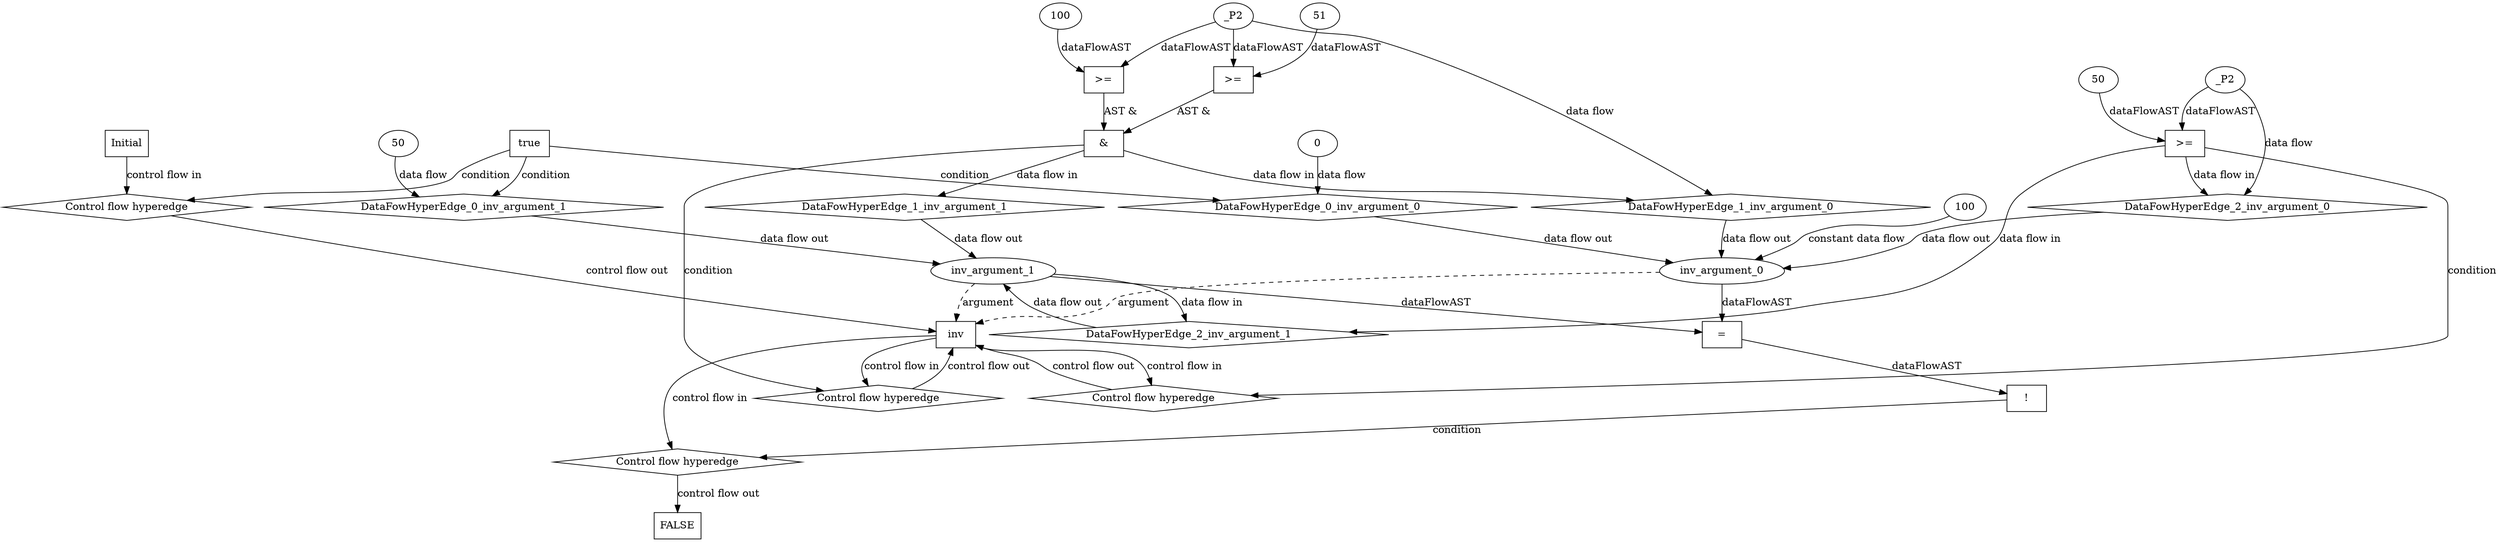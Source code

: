 digraph dag {
"inv" [label="inv" nodeName="inv" class=cfn  shape="rect"];
FALSE [label="FALSE" nodeName=FALSE class=cfn  shape="rect"];
Initial [label="Initial" nodeName=Initial class=cfn  shape="rect"];
ControlFowHyperEdge_0 [label="Control flow hyperedge" nodeName=ControlFowHyperEdge_0 class=controlFlowHyperEdge shape="diamond"];
"Initial" -> ControlFowHyperEdge_0 [label="control flow in"]
ControlFowHyperEdge_0 -> "inv" [label="control flow out"]
ControlFowHyperEdge_1 [label="Control flow hyperedge" nodeName=ControlFowHyperEdge_1 class=controlFlowHyperEdge shape="diamond"];
"inv" -> ControlFowHyperEdge_1 [label="control flow in"]
ControlFowHyperEdge_1 -> "inv" [label="control flow out"]
ControlFowHyperEdge_2 [label="Control flow hyperedge" nodeName=ControlFowHyperEdge_2 class=controlFlowHyperEdge shape="diamond"];
"inv" -> ControlFowHyperEdge_2 [label="control flow in"]
ControlFowHyperEdge_2 -> "inv" [label="control flow out"]
ControlFowHyperEdge_3 [label="Control flow hyperedge" nodeName=ControlFowHyperEdge_3 class=controlFlowHyperEdge shape="diamond"];
"inv" -> ControlFowHyperEdge_3 [label="control flow in"]
ControlFowHyperEdge_3 -> "FALSE" [label="control flow out"]
"inv_argument_0" [label="inv_argument_0" nodeName=argument0 class=argument  head="inv" shape="oval"];
"inv_argument_0" -> "inv"[label="argument" style="dashed"]
"inv_argument_1" [label="inv_argument_1" nodeName=argument1 class=argument  head="inv" shape="oval"];
"inv_argument_1" -> "inv"[label="argument" style="dashed"]

"true_0" [label="true" nodeName="true_0" class=true shape="rect"];
"true_0" -> "ControlFowHyperEdge_0" [label="condition"];
"xxxinv___Initial_0xxxdataFlow_0_node_0" [label="0" nodeName="xxxinv___Initial_0xxxdataFlow_0_node_0" class=Literal ];

"xxxinv___Initial_0xxxdataFlow_0_node_0" -> "DataFowHyperEdge_0_inv_argument_0" [label="data flow"];
"xxxinv___Initial_0xxxdataFlow1_node_0" [label="50" nodeName="xxxinv___Initial_0xxxdataFlow1_node_0" class=Literal ];

"xxxinv___Initial_0xxxdataFlow1_node_0" -> "DataFowHyperEdge_0_inv_argument_1" [label="data flow"];
"xxxinv___inv_1xxx_and" [label="&" nodeName="xxxinv___inv_1xxx_and" class=Operator shape="rect"];
"xxxinv___inv_1xxxguard_0_node_0" [label=">=" nodeName="xxxinv___inv_1xxxguard_0_node_0" class=Operator  shape="rect"];
"xxxinv___inv_1xxxguard_0_node_1" [label="100" nodeName="xxxinv___inv_1xxxguard_0_node_1" class=Literal ];
"xxxinv___inv_1xxxguard_0_node_1" -> "xxxinv___inv_1xxxguard_0_node_0"[label="dataFlowAST"]
"xxxinv___inv_1xxxdataFlow_0_node_0" -> "xxxinv___inv_1xxxguard_0_node_0"[label="dataFlowAST"]

"xxxinv___inv_1xxxguard_0_node_0" -> "xxxinv___inv_1xxx_and" [label="AST &"];
"xxxinv___inv_1xxxguard1_node_0" [label=">=" nodeName="xxxinv___inv_1xxxguard1_node_0" class=Operator  shape="rect"];
"xxxinv___inv_1xxxguard1_node_2" [label="51" nodeName="xxxinv___inv_1xxxguard1_node_2" class=Literal ];
"xxxinv___inv_1xxxdataFlow_0_node_0" -> "xxxinv___inv_1xxxguard1_node_0"[label="dataFlowAST"]
"xxxinv___inv_1xxxguard1_node_2" -> "xxxinv___inv_1xxxguard1_node_0"[label="dataFlowAST"]

"xxxinv___inv_1xxxguard1_node_0" -> "xxxinv___inv_1xxx_and" [label="AST &"];
"xxxinv___inv_1xxx_and" -> "ControlFowHyperEdge_1" [label="condition"];
"xxxinv___inv_1xxxdataFlow_0_node_0" [label="_P2" nodeName="xxxinv___inv_1xxxdataFlow_0_node_0" class=Constant ];

"xxxinv___inv_1xxxdataFlow_0_node_0" -> "DataFowHyperEdge_1_inv_argument_0" [label="data flow"];
"xxxinv___inv_2xxxguard_0_node_0" [label=">=" nodeName="xxxinv___inv_2xxxguard_0_node_0" class=Operator  shape="rect"];
"xxxinv___inv_2xxxguard_0_node_1" [label="50" nodeName="xxxinv___inv_2xxxguard_0_node_1" class=Literal ];
"xxxinv___inv_2xxxguard_0_node_1" -> "xxxinv___inv_2xxxguard_0_node_0"[label="dataFlowAST"]
"xxxinv___inv_2xxxdataFlow_0_node_0" -> "xxxinv___inv_2xxxguard_0_node_0"[label="dataFlowAST"]

"xxxinv___inv_2xxxguard_0_node_0" -> "ControlFowHyperEdge_2" [label="condition"];
"xxxinv___inv_2xxxdataFlow_0_node_0" [label="_P2" nodeName="xxxinv___inv_2xxxdataFlow_0_node_0" class=Constant ];

"xxxinv___inv_2xxxdataFlow_0_node_0" -> "DataFowHyperEdge_2_inv_argument_0" [label="data flow"];
"xxxFALSE___inv_3xxxguard_0_node_0" [label="!" nodeName="xxxFALSE___inv_3xxxguard_0_node_0" class=Operator shape="rect"];
"xxxFALSE___inv_3xxxguard_0_node_1" [label="=" nodeName="xxxFALSE___inv_3xxxguard_0_node_1" class=Operator  shape="rect"];
"xxxFALSE___inv_3xxxguard_0_node_1" -> "xxxFALSE___inv_3xxxguard_0_node_0"[label="dataFlowAST"]
"inv_argument_1" -> "xxxFALSE___inv_3xxxguard_0_node_1"[label="dataFlowAST"]
"inv_argument_0" -> "xxxFALSE___inv_3xxxguard_0_node_1"[label="dataFlowAST"]

"xxxFALSE___inv_3xxxguard_0_node_0" -> "ControlFowHyperEdge_3" [label="condition"];
"DataFowHyperEdge_0_inv_argument_0" [label="DataFowHyperEdge_0_inv_argument_0" nodeName="DataFowHyperEdge_0_inv_argument_0" class=DataFlowHyperedge shape="diamond"];
"DataFowHyperEdge_0_inv_argument_0" -> "inv_argument_0"[label="data flow out"]
"true_0" -> "DataFowHyperEdge_0_inv_argument_0" [label="condition"];
"DataFowHyperEdge_0_inv_argument_1" [label="DataFowHyperEdge_0_inv_argument_1" nodeName="DataFowHyperEdge_0_inv_argument_1" class=DataFlowHyperedge shape="diamond"];
"DataFowHyperEdge_0_inv_argument_1" -> "inv_argument_1"[label="data flow out"]
"true_0" -> "DataFowHyperEdge_0_inv_argument_1" [label="condition"];
"DataFowHyperEdge_1_inv_argument_0" [label="DataFowHyperEdge_1_inv_argument_0" nodeName="DataFowHyperEdge_1_inv_argument_0" class=DataFlowHyperedge shape="diamond"];
"DataFowHyperEdge_1_inv_argument_0" -> "inv_argument_0"[label="data flow out"]
"xxxinv___inv_1xxx_and" -> "DataFowHyperEdge_1_inv_argument_0"[label="data flow in"]
"DataFowHyperEdge_1_inv_argument_1" [label="DataFowHyperEdge_1_inv_argument_1" nodeName="DataFowHyperEdge_1_inv_argument_1" class=DataFlowHyperedge shape="diamond"];
"DataFowHyperEdge_1_inv_argument_1" -> "inv_argument_1"[label="data flow out"]
"xxxinv___inv_1xxx_and" -> "DataFowHyperEdge_1_inv_argument_1"[label="data flow in"]
"DataFowHyperEdge_2_inv_argument_0" [label="DataFowHyperEdge_2_inv_argument_0" nodeName="DataFowHyperEdge_2_inv_argument_0" class=DataFlowHyperedge shape="diamond"];
"DataFowHyperEdge_2_inv_argument_0" -> "inv_argument_0"[label="data flow out"]
"xxxinv___inv_2xxxguard_0_node_0" -> "DataFowHyperEdge_2_inv_argument_0"[label="data flow in"]
"DataFowHyperEdge_2_inv_argument_1" [label="DataFowHyperEdge_2_inv_argument_1" nodeName="DataFowHyperEdge_2_inv_argument_1" class=DataFlowHyperedge shape="diamond"];
"DataFowHyperEdge_2_inv_argument_1" -> "inv_argument_1"[label="data flow out"]
"xxxinv___inv_2xxxguard_0_node_0" -> "DataFowHyperEdge_2_inv_argument_1"[label="data flow in"]
"xxxFALSE___inv_3xxxinv_argument_0_constant_100" [label="100" nodeName="xxxFALSE___inv_3xxxinv_argument_0_constant_100" class=Constant];
"xxxFALSE___inv_3xxxinv_argument_0_constant_100" -> "inv_argument_0" [label="constant data flow"];
"inv_argument_1" -> "DataFowHyperEdge_2_inv_argument_1"[label="data flow in"]




}
